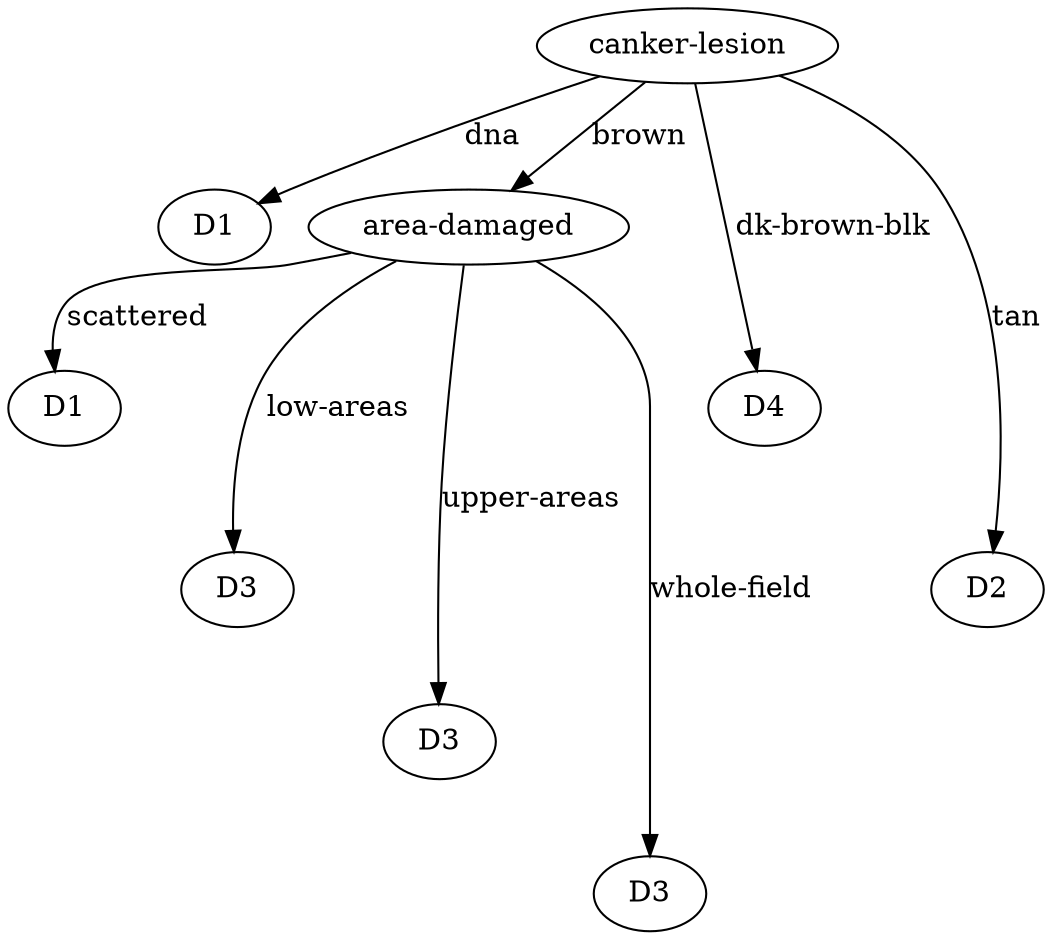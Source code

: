 digraph {
	graph [rank=LR];
	cankerlesion	 [label="canker-lesion"];
	202	 [label=D1];
	cankerlesion -> 202	 [label=dna,
		minlen=1];
	212	 [label="area-damaged"];
	cankerlesion -> 212	 [label=brown];
	214	 [label=D4];
	cankerlesion -> 214	 [label="dk-brown-blk",
		minlen=2];
	216	 [label=D2];
	cankerlesion -> 216	 [label=tan,
		minlen=3];
	205	 [label=D1];
	212 -> 205	 [label=scattered,
		minlen=1];
	207	 [label=D3];
	212 -> 207	 [label="low-areas",
		minlen=2];
	209	 [label=D3];
	212 -> 209	 [label="upper-areas",
		minlen=3];
	211	 [label=D3];
	212 -> 211	 [label="whole-field",
		minlen=4];
}
